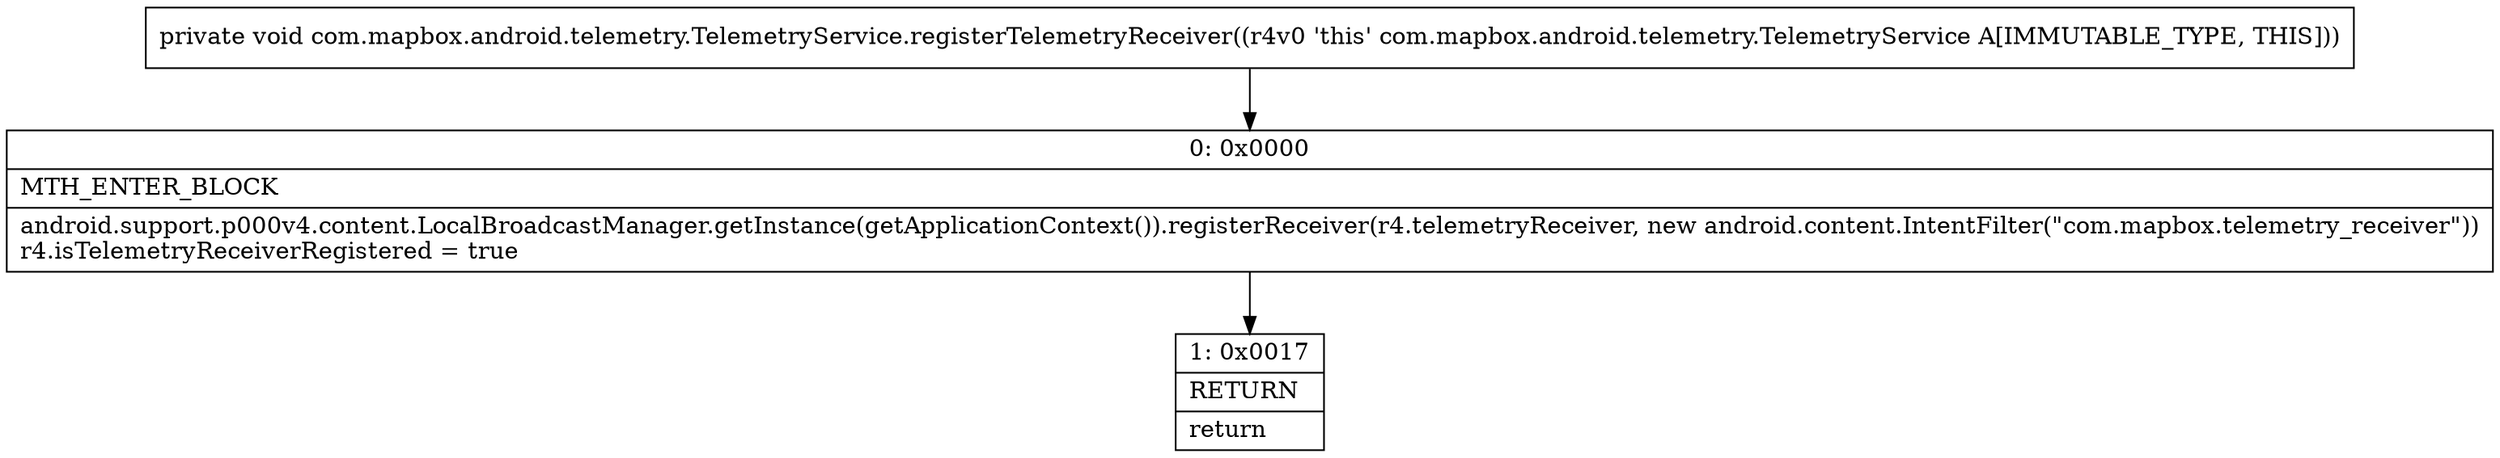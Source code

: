 digraph "CFG forcom.mapbox.android.telemetry.TelemetryService.registerTelemetryReceiver()V" {
Node_0 [shape=record,label="{0\:\ 0x0000|MTH_ENTER_BLOCK\l|android.support.p000v4.content.LocalBroadcastManager.getInstance(getApplicationContext()).registerReceiver(r4.telemetryReceiver, new android.content.IntentFilter(\"com.mapbox.telemetry_receiver\"))\lr4.isTelemetryReceiverRegistered = true\l}"];
Node_1 [shape=record,label="{1\:\ 0x0017|RETURN\l|return\l}"];
MethodNode[shape=record,label="{private void com.mapbox.android.telemetry.TelemetryService.registerTelemetryReceiver((r4v0 'this' com.mapbox.android.telemetry.TelemetryService A[IMMUTABLE_TYPE, THIS])) }"];
MethodNode -> Node_0;
Node_0 -> Node_1;
}

